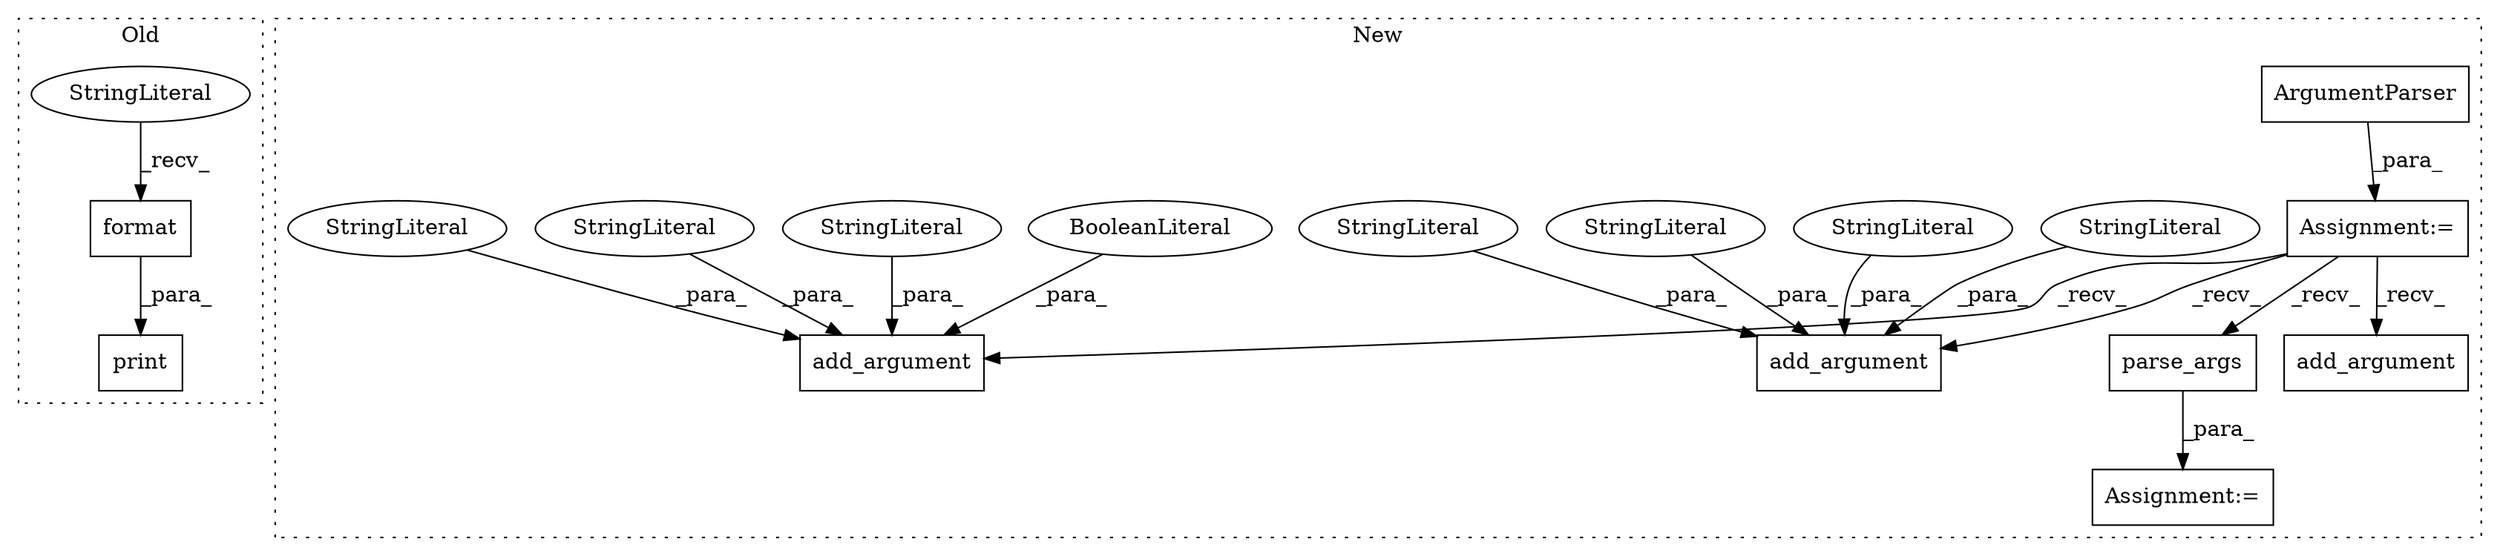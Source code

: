 digraph G {
subgraph cluster0 {
1 [label="format" a="32" s="449,469" l="7,1" shape="box"];
3 [label="StringLiteral" a="45" s="435" l="13" shape="ellipse"];
9 [label="print" a="32" s="429,470" l="6,1" shape="box"];
label = "Old";
style="dotted";
}
subgraph cluster1 {
2 [label="parse_args" a="32" s="951" l="12" shape="box"];
4 [label="Assignment:=" a="7" s="943" l="1" shape="box"];
5 [label="Assignment:=" a="7" s="608" l="1" shape="box"];
6 [label="ArgumentParser" a="32" s="618,645" l="15,1" shape="box"];
7 [label="add_argument" a="32" s="758,835" l="13,1" shape="box"];
8 [label="StringLiteral" a="45" s="771" l="8" shape="ellipse"];
10 [label="add_argument" a="32" s="659,744" l="13,1" shape="box"];
11 [label="StringLiteral" a="45" s="787" l="13" shape="ellipse"];
12 [label="StringLiteral" a="45" s="672" l="11" shape="ellipse"];
13 [label="StringLiteral" a="45" s="694" l="13" shape="ellipse"];
14 [label="add_argument" a="32" s="849,932" l="13,1" shape="box"];
15 [label="StringLiteral" a="45" s="718" l="26" shape="ellipse"];
16 [label="StringLiteral" a="45" s="684" l="9" shape="ellipse"];
17 [label="StringLiteral" a="45" s="780" l="6" shape="ellipse"];
18 [label="BooleanLiteral" a="9" s="801" l="4" shape="ellipse"];
label = "New";
style="dotted";
}
1 -> 9 [label="_para_"];
2 -> 4 [label="_para_"];
3 -> 1 [label="_recv_"];
5 -> 2 [label="_recv_"];
5 -> 14 [label="_recv_"];
5 -> 7 [label="_recv_"];
5 -> 10 [label="_recv_"];
6 -> 5 [label="_para_"];
8 -> 7 [label="_para_"];
11 -> 7 [label="_para_"];
12 -> 10 [label="_para_"];
13 -> 10 [label="_para_"];
15 -> 10 [label="_para_"];
16 -> 10 [label="_para_"];
17 -> 7 [label="_para_"];
18 -> 7 [label="_para_"];
}